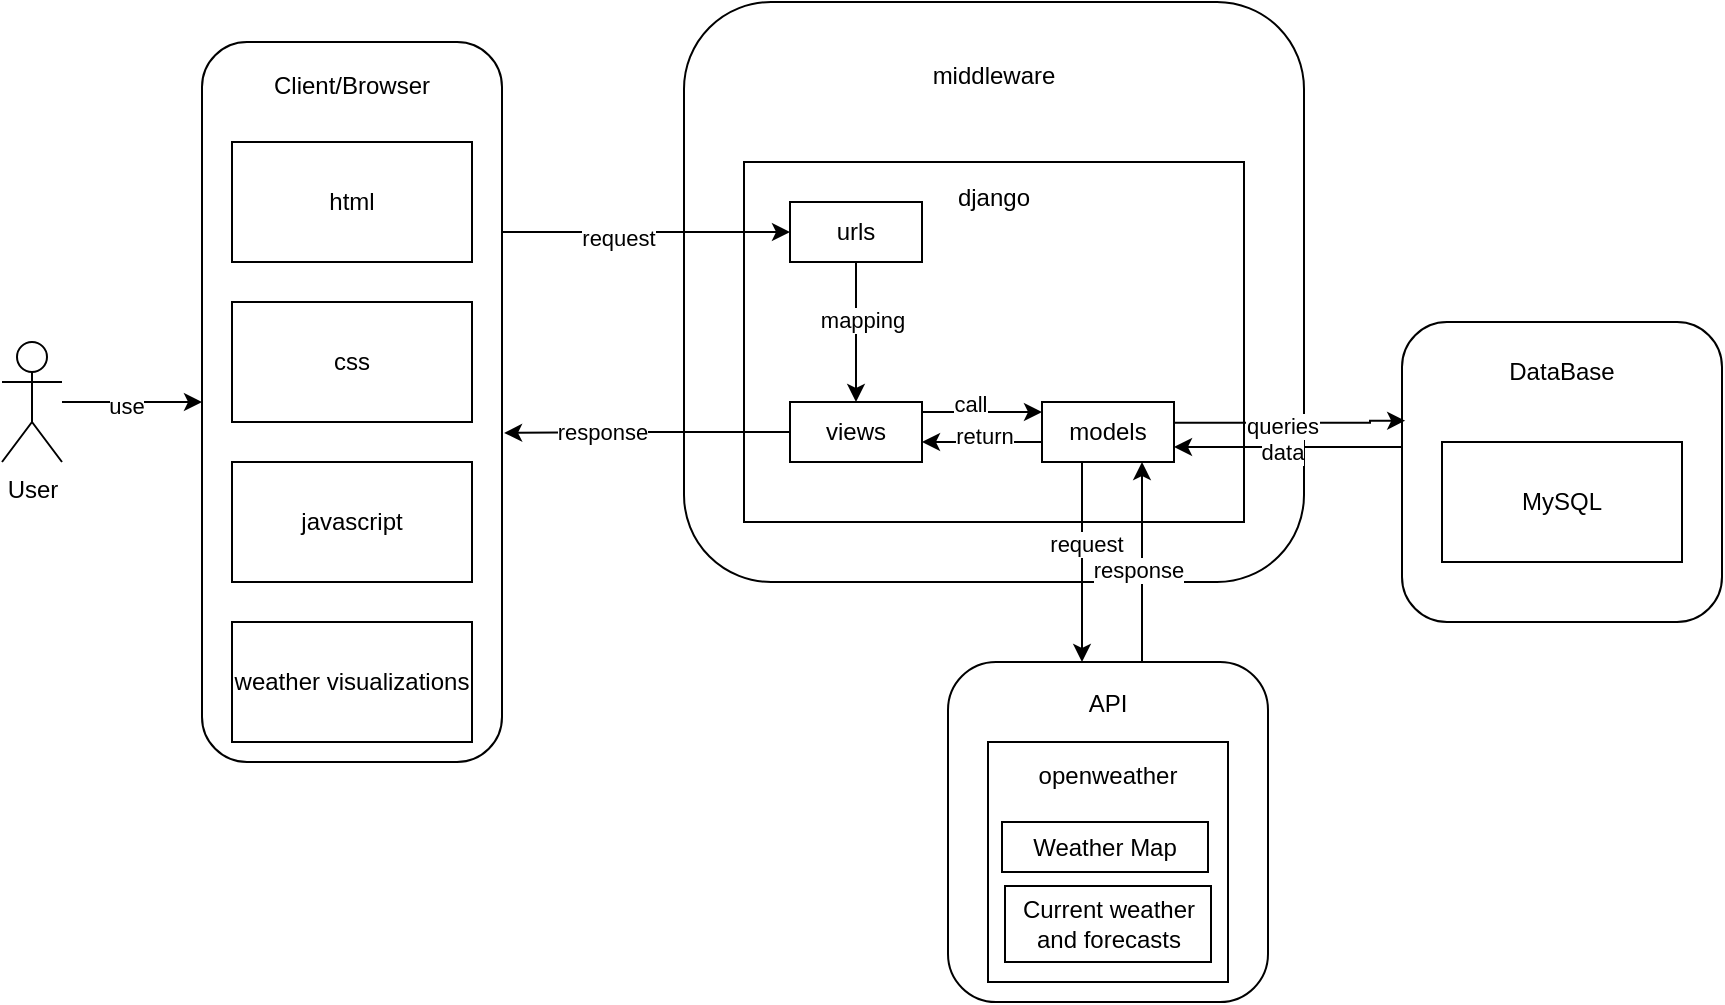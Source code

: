 <mxfile version="24.8.4">
  <diagram name="Page-1" id="fd0BKbMkZNCjQAa6GCeJ">
    <mxGraphModel dx="1509" dy="777" grid="1" gridSize="10" guides="1" tooltips="1" connect="1" arrows="1" fold="1" page="1" pageScale="1" pageWidth="827" pageHeight="1169" math="0" shadow="0">
      <root>
        <mxCell id="0" />
        <mxCell id="1" parent="0" />
        <mxCell id="IMV991JVtr9X0o2-LDnY-48" value="&lt;div&gt;API&lt;/div&gt;&lt;div&gt;&lt;br&gt;&lt;/div&gt;&lt;div&gt;&lt;br&gt;&lt;/div&gt;&lt;div&gt;&lt;br&gt;&lt;/div&gt;&lt;div&gt;&lt;br&gt;&lt;/div&gt;&lt;div&gt;&lt;br&gt;&lt;/div&gt;&lt;div&gt;&lt;br&gt;&lt;/div&gt;&lt;div&gt;&lt;br&gt;&lt;/div&gt;&lt;div&gt;&lt;br&gt;&lt;/div&gt;&lt;div&gt;&lt;br&gt;&lt;/div&gt;" style="rounded=1;whiteSpace=wrap;html=1;" vertex="1" parent="1">
          <mxGeometry x="493" y="470" width="160" height="170" as="geometry" />
        </mxCell>
        <mxCell id="IMV991JVtr9X0o2-LDnY-51" value="openweather&lt;div&gt;&lt;br&gt;&lt;/div&gt;&lt;div&gt;&lt;br&gt;&lt;/div&gt;&lt;div&gt;&lt;br&gt;&lt;/div&gt;&lt;div&gt;&lt;br&gt;&lt;/div&gt;&lt;div&gt;&lt;br&gt;&lt;/div&gt;&lt;div&gt;&lt;br&gt;&lt;/div&gt;" style="rounded=0;whiteSpace=wrap;html=1;" vertex="1" parent="1">
          <mxGeometry x="513" y="510" width="120" height="120" as="geometry" />
        </mxCell>
        <mxCell id="IMV991JVtr9X0o2-LDnY-1" value="&lt;div&gt;DataBase&lt;/div&gt;&lt;div&gt;&lt;br&gt;&lt;/div&gt;&lt;div&gt;&lt;br&gt;&lt;/div&gt;&lt;div&gt;&lt;br&gt;&lt;/div&gt;&lt;div&gt;&lt;br&gt;&lt;/div&gt;&lt;div&gt;&lt;br&gt;&lt;/div&gt;&lt;div&gt;&lt;br&gt;&lt;/div&gt;&lt;div&gt;&lt;br&gt;&lt;/div&gt;" style="rounded=1;whiteSpace=wrap;html=1;" vertex="1" parent="1">
          <mxGeometry x="720" y="300" width="160" height="150" as="geometry" />
        </mxCell>
        <mxCell id="IMV991JVtr9X0o2-LDnY-10" style="edgeStyle=orthogonalEdgeStyle;rounded=0;orthogonalLoop=1;jettySize=auto;html=1;entryX=0;entryY=0.5;entryDx=0;entryDy=0;" edge="1" parent="1" source="IMV991JVtr9X0o2-LDnY-4" target="IMV991JVtr9X0o2-LDnY-6">
          <mxGeometry relative="1" as="geometry" />
        </mxCell>
        <mxCell id="IMV991JVtr9X0o2-LDnY-11" value="use" style="edgeLabel;html=1;align=center;verticalAlign=middle;resizable=0;points=[];" vertex="1" connectable="0" parent="IMV991JVtr9X0o2-LDnY-10">
          <mxGeometry x="-0.086" y="-2" relative="1" as="geometry">
            <mxPoint as="offset" />
          </mxGeometry>
        </mxCell>
        <mxCell id="IMV991JVtr9X0o2-LDnY-4" value="User" style="shape=umlActor;verticalLabelPosition=bottom;verticalAlign=top;html=1;outlineConnect=0;" vertex="1" parent="1">
          <mxGeometry x="20" y="310" width="30" height="60" as="geometry" />
        </mxCell>
        <mxCell id="IMV991JVtr9X0o2-LDnY-5" value="middleware&lt;br&gt;&lt;div&gt;&lt;br&gt;&lt;/div&gt;&lt;div&gt;&lt;br&gt;&lt;/div&gt;&lt;div&gt;&lt;br&gt;&lt;/div&gt;&lt;div&gt;&lt;br&gt;&lt;/div&gt;&lt;div&gt;&lt;br&gt;&lt;/div&gt;&lt;div&gt;&lt;br&gt;&lt;/div&gt;&lt;div&gt;&lt;br&gt;&lt;/div&gt;&lt;div&gt;&lt;br&gt;&lt;/div&gt;&lt;div&gt;&lt;br&gt;&lt;/div&gt;&lt;div&gt;&lt;br&gt;&lt;/div&gt;&lt;div&gt;&lt;br&gt;&lt;/div&gt;&lt;div&gt;&lt;br&gt;&lt;/div&gt;&lt;div&gt;&lt;br&gt;&lt;/div&gt;&lt;div&gt;&lt;br&gt;&lt;/div&gt;&lt;div&gt;&lt;br&gt;&lt;/div&gt;" style="rounded=1;whiteSpace=wrap;html=1;" vertex="1" parent="1">
          <mxGeometry x="361" y="140" width="310" height="290" as="geometry" />
        </mxCell>
        <mxCell id="IMV991JVtr9X0o2-LDnY-6" value="Client/Browser&lt;div&gt;&lt;br&gt;&lt;/div&gt;&lt;div&gt;&lt;br&gt;&lt;/div&gt;&lt;div&gt;&lt;br&gt;&lt;/div&gt;&lt;div&gt;&lt;br&gt;&lt;/div&gt;&lt;div&gt;&lt;br&gt;&lt;/div&gt;&lt;div&gt;&lt;br&gt;&lt;/div&gt;&lt;div&gt;&lt;br&gt;&lt;/div&gt;&lt;div&gt;&lt;br&gt;&lt;/div&gt;&lt;div&gt;&lt;br&gt;&lt;/div&gt;&lt;div&gt;&lt;br&gt;&lt;/div&gt;&lt;div&gt;&lt;br&gt;&lt;/div&gt;&lt;div&gt;&lt;br&gt;&lt;/div&gt;&lt;div&gt;&lt;br&gt;&lt;/div&gt;&lt;div&gt;&lt;br&gt;&lt;/div&gt;&lt;div&gt;&lt;br&gt;&lt;/div&gt;&lt;div&gt;&lt;br&gt;&lt;/div&gt;&lt;div&gt;&lt;br&gt;&lt;/div&gt;&lt;div&gt;&lt;br&gt;&lt;/div&gt;&lt;div&gt;&lt;br&gt;&lt;/div&gt;&lt;div&gt;&lt;br&gt;&lt;/div&gt;&lt;div&gt;&lt;br&gt;&lt;/div&gt;&lt;div&gt;&lt;br&gt;&lt;/div&gt;" style="rounded=1;whiteSpace=wrap;html=1;" vertex="1" parent="1">
          <mxGeometry x="120" y="160" width="150" height="360" as="geometry" />
        </mxCell>
        <mxCell id="IMV991JVtr9X0o2-LDnY-7" value="django&lt;div&gt;&lt;br&gt;&lt;/div&gt;&lt;div&gt;&lt;br&gt;&lt;/div&gt;&lt;div&gt;&lt;br&gt;&lt;/div&gt;&lt;div&gt;&lt;br&gt;&lt;/div&gt;&lt;div&gt;&lt;br&gt;&lt;/div&gt;&lt;div&gt;&lt;br&gt;&lt;/div&gt;&lt;div&gt;&lt;br&gt;&lt;/div&gt;&lt;div&gt;&lt;br&gt;&lt;/div&gt;&lt;div&gt;&lt;br&gt;&lt;/div&gt;&lt;div&gt;&lt;br&gt;&lt;/div&gt;" style="rounded=0;whiteSpace=wrap;html=1;" vertex="1" parent="1">
          <mxGeometry x="391" y="220" width="250" height="180" as="geometry" />
        </mxCell>
        <mxCell id="IMV991JVtr9X0o2-LDnY-12" value="html" style="rounded=0;whiteSpace=wrap;html=1;" vertex="1" parent="1">
          <mxGeometry x="135" y="210" width="120" height="60" as="geometry" />
        </mxCell>
        <mxCell id="IMV991JVtr9X0o2-LDnY-13" value="css" style="rounded=0;whiteSpace=wrap;html=1;" vertex="1" parent="1">
          <mxGeometry x="135" y="290" width="120" height="60" as="geometry" />
        </mxCell>
        <mxCell id="IMV991JVtr9X0o2-LDnY-14" value="javascript" style="rounded=0;whiteSpace=wrap;html=1;" vertex="1" parent="1">
          <mxGeometry x="135" y="370" width="120" height="60" as="geometry" />
        </mxCell>
        <mxCell id="IMV991JVtr9X0o2-LDnY-20" value="weather visualizations" style="rounded=0;whiteSpace=wrap;html=1;" vertex="1" parent="1">
          <mxGeometry x="135" y="450" width="120" height="60" as="geometry" />
        </mxCell>
        <mxCell id="IMV991JVtr9X0o2-LDnY-35" style="edgeStyle=orthogonalEdgeStyle;rounded=0;orthogonalLoop=1;jettySize=auto;html=1;" edge="1" parent="1">
          <mxGeometry relative="1" as="geometry">
            <mxPoint x="480" y="345" as="sourcePoint" />
            <mxPoint x="540" y="345" as="targetPoint" />
          </mxGeometry>
        </mxCell>
        <mxCell id="IMV991JVtr9X0o2-LDnY-36" value="call" style="edgeLabel;html=1;align=center;verticalAlign=middle;resizable=0;points=[];" vertex="1" connectable="0" parent="IMV991JVtr9X0o2-LDnY-35">
          <mxGeometry x="-0.212" y="4" relative="1" as="geometry">
            <mxPoint as="offset" />
          </mxGeometry>
        </mxCell>
        <mxCell id="IMV991JVtr9X0o2-LDnY-24" value="views" style="rounded=0;whiteSpace=wrap;html=1;" vertex="1" parent="1">
          <mxGeometry x="414" y="340" width="66" height="30" as="geometry" />
        </mxCell>
        <mxCell id="IMV991JVtr9X0o2-LDnY-32" style="edgeStyle=orthogonalEdgeStyle;rounded=0;orthogonalLoop=1;jettySize=auto;html=1;" edge="1" parent="1" source="IMV991JVtr9X0o2-LDnY-25" target="IMV991JVtr9X0o2-LDnY-24">
          <mxGeometry relative="1" as="geometry" />
        </mxCell>
        <mxCell id="IMV991JVtr9X0o2-LDnY-33" value="mapping" style="edgeLabel;html=1;align=center;verticalAlign=middle;resizable=0;points=[];" vertex="1" connectable="0" parent="IMV991JVtr9X0o2-LDnY-32">
          <mxGeometry x="-0.174" y="3" relative="1" as="geometry">
            <mxPoint as="offset" />
          </mxGeometry>
        </mxCell>
        <mxCell id="IMV991JVtr9X0o2-LDnY-25" value="urls" style="rounded=0;whiteSpace=wrap;html=1;" vertex="1" parent="1">
          <mxGeometry x="414" y="240" width="66" height="30" as="geometry" />
        </mxCell>
        <mxCell id="IMV991JVtr9X0o2-LDnY-27" style="edgeStyle=orthogonalEdgeStyle;rounded=0;orthogonalLoop=1;jettySize=auto;html=1;entryX=0;entryY=0.5;entryDx=0;entryDy=0;" edge="1" parent="1" source="IMV991JVtr9X0o2-LDnY-6" target="IMV991JVtr9X0o2-LDnY-25">
          <mxGeometry relative="1" as="geometry">
            <Array as="points">
              <mxPoint x="320" y="255" />
              <mxPoint x="320" y="255" />
            </Array>
          </mxGeometry>
        </mxCell>
        <mxCell id="IMV991JVtr9X0o2-LDnY-28" value="request" style="edgeLabel;html=1;align=center;verticalAlign=middle;resizable=0;points=[];" vertex="1" connectable="0" parent="IMV991JVtr9X0o2-LDnY-27">
          <mxGeometry x="-0.197" y="-3" relative="1" as="geometry">
            <mxPoint as="offset" />
          </mxGeometry>
        </mxCell>
        <mxCell id="IMV991JVtr9X0o2-LDnY-44" style="edgeStyle=orthogonalEdgeStyle;rounded=0;orthogonalLoop=1;jettySize=auto;html=1;entryX=1;entryY=0.5;entryDx=0;entryDy=0;" edge="1" parent="1">
          <mxGeometry relative="1" as="geometry">
            <mxPoint x="540" y="360" as="sourcePoint" />
            <mxPoint x="480" y="360" as="targetPoint" />
          </mxGeometry>
        </mxCell>
        <mxCell id="IMV991JVtr9X0o2-LDnY-45" value="return" style="edgeLabel;html=1;align=center;verticalAlign=middle;resizable=0;points=[];" vertex="1" connectable="0" parent="IMV991JVtr9X0o2-LDnY-44">
          <mxGeometry x="-0.033" y="-3" relative="1" as="geometry">
            <mxPoint as="offset" />
          </mxGeometry>
        </mxCell>
        <mxCell id="IMV991JVtr9X0o2-LDnY-64" style="edgeStyle=orthogonalEdgeStyle;rounded=0;orthogonalLoop=1;jettySize=auto;html=1;entryX=0.5;entryY=0;entryDx=0;entryDy=0;" edge="1" parent="1">
          <mxGeometry relative="1" as="geometry">
            <mxPoint x="560" y="370" as="sourcePoint" />
            <mxPoint x="560" y="470" as="targetPoint" />
          </mxGeometry>
        </mxCell>
        <mxCell id="IMV991JVtr9X0o2-LDnY-66" value="request" style="edgeLabel;html=1;align=center;verticalAlign=middle;resizable=0;points=[];" vertex="1" connectable="0" parent="IMV991JVtr9X0o2-LDnY-64">
          <mxGeometry x="-0.193" y="2" relative="1" as="geometry">
            <mxPoint as="offset" />
          </mxGeometry>
        </mxCell>
        <mxCell id="IMV991JVtr9X0o2-LDnY-34" value="models" style="rounded=0;whiteSpace=wrap;html=1;" vertex="1" parent="1">
          <mxGeometry x="540" y="340" width="66" height="30" as="geometry" />
        </mxCell>
        <mxCell id="IMV991JVtr9X0o2-LDnY-37" value="MySQL" style="rounded=0;whiteSpace=wrap;html=1;" vertex="1" parent="1">
          <mxGeometry x="740" y="360" width="120" height="60" as="geometry" />
        </mxCell>
        <mxCell id="IMV991JVtr9X0o2-LDnY-38" style="edgeStyle=orthogonalEdgeStyle;rounded=0;orthogonalLoop=1;jettySize=auto;html=1;entryX=0.01;entryY=0.329;entryDx=0;entryDy=0;entryPerimeter=0;" edge="1" parent="1" target="IMV991JVtr9X0o2-LDnY-1">
          <mxGeometry relative="1" as="geometry">
            <mxPoint x="606" y="350.42" as="sourcePoint" />
            <mxPoint x="790" y="350" as="targetPoint" />
            <Array as="points">
              <mxPoint x="704" y="350" />
            </Array>
          </mxGeometry>
        </mxCell>
        <mxCell id="IMV991JVtr9X0o2-LDnY-41" value="queries" style="edgeLabel;html=1;align=center;verticalAlign=middle;resizable=0;points=[];" vertex="1" connectable="0" parent="IMV991JVtr9X0o2-LDnY-38">
          <mxGeometry x="-0.078" y="-1" relative="1" as="geometry">
            <mxPoint as="offset" />
          </mxGeometry>
        </mxCell>
        <mxCell id="IMV991JVtr9X0o2-LDnY-42" style="edgeStyle=orthogonalEdgeStyle;rounded=0;orthogonalLoop=1;jettySize=auto;html=1;entryX=1;entryY=0.75;entryDx=0;entryDy=0;" edge="1" parent="1" source="IMV991JVtr9X0o2-LDnY-1" target="IMV991JVtr9X0o2-LDnY-34">
          <mxGeometry relative="1" as="geometry">
            <Array as="points">
              <mxPoint x="800" y="363" />
              <mxPoint x="800" y="363" />
            </Array>
          </mxGeometry>
        </mxCell>
        <mxCell id="IMV991JVtr9X0o2-LDnY-43" value="data" style="edgeLabel;html=1;align=center;verticalAlign=middle;resizable=0;points=[];" vertex="1" connectable="0" parent="IMV991JVtr9X0o2-LDnY-42">
          <mxGeometry x="0.049" y="2" relative="1" as="geometry">
            <mxPoint as="offset" />
          </mxGeometry>
        </mxCell>
        <mxCell id="IMV991JVtr9X0o2-LDnY-46" style="edgeStyle=orthogonalEdgeStyle;rounded=0;orthogonalLoop=1;jettySize=auto;html=1;entryX=1.007;entryY=0.543;entryDx=0;entryDy=0;entryPerimeter=0;" edge="1" parent="1" source="IMV991JVtr9X0o2-LDnY-24" target="IMV991JVtr9X0o2-LDnY-6">
          <mxGeometry relative="1" as="geometry" />
        </mxCell>
        <mxCell id="IMV991JVtr9X0o2-LDnY-47" value="response" style="edgeLabel;html=1;align=center;verticalAlign=middle;resizable=0;points=[];" vertex="1" connectable="0" parent="IMV991JVtr9X0o2-LDnY-46">
          <mxGeometry x="0.127" y="2" relative="1" as="geometry">
            <mxPoint x="-14" y="-3" as="offset" />
          </mxGeometry>
        </mxCell>
        <mxCell id="IMV991JVtr9X0o2-LDnY-49" value="Weather Map" style="rounded=0;whiteSpace=wrap;html=1;" vertex="1" parent="1">
          <mxGeometry x="520" y="550" width="103" height="25" as="geometry" />
        </mxCell>
        <mxCell id="IMV991JVtr9X0o2-LDnY-50" value="Current weather and forecasts" style="rounded=0;whiteSpace=wrap;html=1;" vertex="1" parent="1">
          <mxGeometry x="521.5" y="582" width="103" height="38" as="geometry" />
        </mxCell>
        <mxCell id="IMV991JVtr9X0o2-LDnY-65" style="edgeStyle=orthogonalEdgeStyle;rounded=0;orthogonalLoop=1;jettySize=auto;html=1;entryX=0.5;entryY=1;entryDx=0;entryDy=0;" edge="1" parent="1">
          <mxGeometry relative="1" as="geometry">
            <mxPoint x="590" y="470" as="sourcePoint" />
            <mxPoint x="590" y="370" as="targetPoint" />
          </mxGeometry>
        </mxCell>
        <mxCell id="IMV991JVtr9X0o2-LDnY-67" value="response" style="edgeLabel;html=1;align=center;verticalAlign=middle;resizable=0;points=[];" vertex="1" connectable="0" parent="IMV991JVtr9X0o2-LDnY-65">
          <mxGeometry x="-0.081" y="2" relative="1" as="geometry">
            <mxPoint as="offset" />
          </mxGeometry>
        </mxCell>
      </root>
    </mxGraphModel>
  </diagram>
</mxfile>
